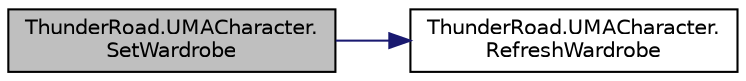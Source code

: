 digraph "ThunderRoad.UMACharacter.SetWardrobe"
{
 // LATEX_PDF_SIZE
  edge [fontname="Helvetica",fontsize="10",labelfontname="Helvetica",labelfontsize="10"];
  node [fontname="Helvetica",fontsize="10",shape=record];
  rankdir="LR";
  Node1 [label="ThunderRoad.UMACharacter.\lSetWardrobe",height=0.2,width=0.4,color="black", fillcolor="grey75", style="filled", fontcolor="black",tooltip="Sets the wardrobe."];
  Node1 -> Node2 [color="midnightblue",fontsize="10",style="solid",fontname="Helvetica"];
  Node2 [label="ThunderRoad.UMACharacter.\lRefreshWardrobe",height=0.2,width=0.4,color="black", fillcolor="white", style="filled",URL="$class_thunder_road_1_1_u_m_a_character.html#ab462342f308553a83729f655a0c90f75",tooltip="Refreshes the wardrobe."];
}
